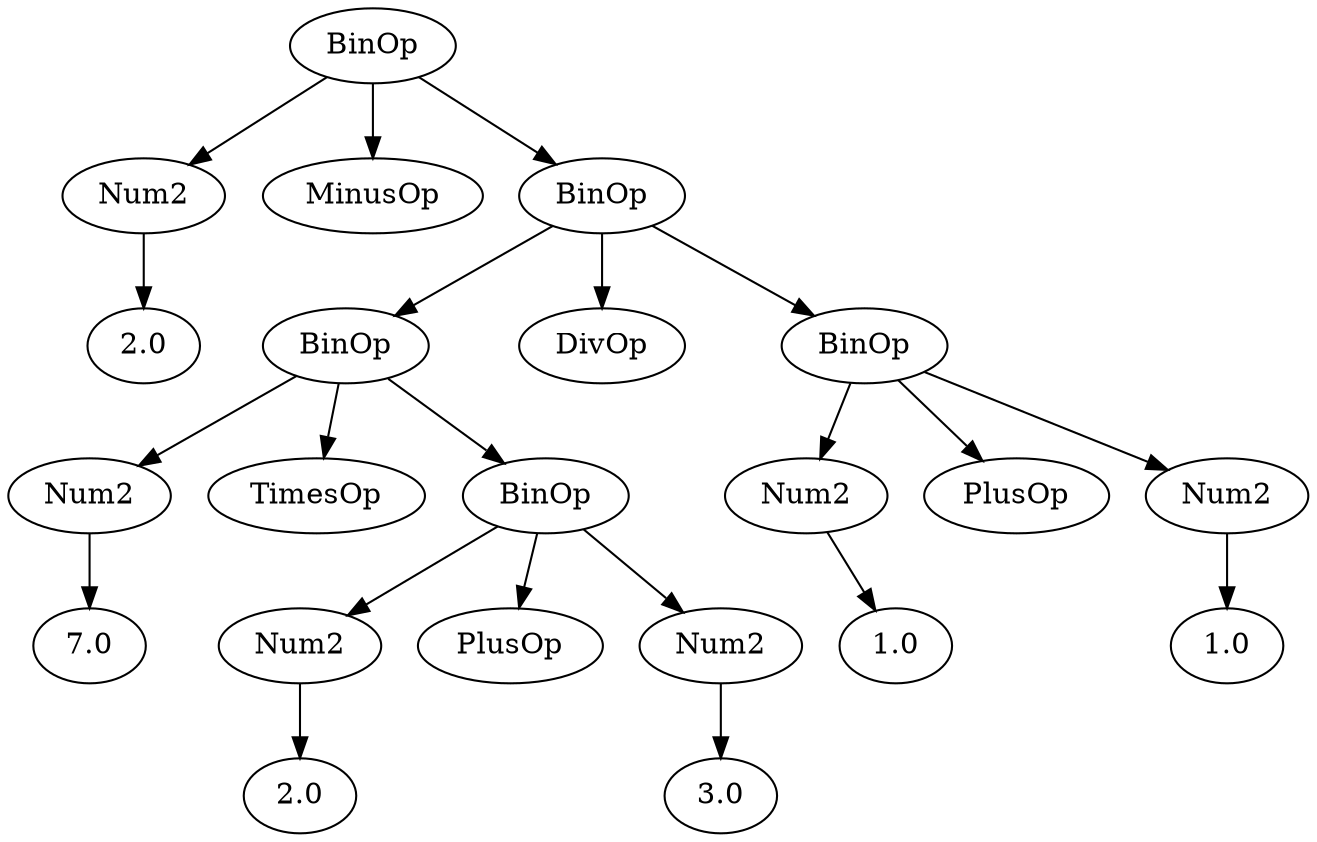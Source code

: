 digraph "" {
  "1" [label=BinOp];
  "1" -> "1.1" [];
  "1" -> "1.2" [];
  "1" -> "1.3" [];
  "1.1" [label=Num2];
  "1.1" -> "1.1.1" [];
  "1.1.1" [label="2.0"];
  "1.2" [label=MinusOp];
  "1.3" [label=BinOp];
  "1.3" -> "1.3.1" [];
  "1.3" -> "1.3.2" [];
  "1.3" -> "1.3.3" [];
  "1.3.1" [label=BinOp];
  "1.3.1" -> "1.3.1.1" [];
  "1.3.1" -> "1.3.1.2" [];
  "1.3.1" -> "1.3.1.3" [];
  "1.3.1.1" [label=Num2];
  "1.3.1.1" -> "1.3.1.1.1" [];
  "1.3.1.1.1" [label="7.0"];
  "1.3.1.2" [label=TimesOp];
  "1.3.1.3" [label=BinOp];
  "1.3.1.3" -> "1.3.1.3.1" [];
  "1.3.1.3" -> "1.3.1.3.2" [];
  "1.3.1.3" -> "1.3.1.3.3" [];
  "1.3.1.3.1" [label=Num2];
  "1.3.1.3.1" -> "1.3.1.3.1.1" [];
  "1.3.1.3.1.1" [label="2.0"];
  "1.3.1.3.2" [label=PlusOp];
  "1.3.1.3.3" [label=Num2];
  "1.3.1.3.3" -> "1.3.1.3.3.1" [];
  "1.3.1.3.3.1" [label="3.0"];
  "1.3.2" [label=DivOp];
  "1.3.3" [label=BinOp];
  "1.3.3" -> "1.3.3.1" [];
  "1.3.3" -> "1.3.3.2" [];
  "1.3.3" -> "1.3.3.3" [];
  "1.3.3.1" [label=Num2];
  "1.3.3.1" -> "1.3.3.1.1" [];
  "1.3.3.1.1" [label="1.0"];
  "1.3.3.2" [label=PlusOp];
  "1.3.3.3" [label=Num2];
  "1.3.3.3" -> "1.3.3.3.1" [];
  "1.3.3.3.1" [label="1.0"];
}